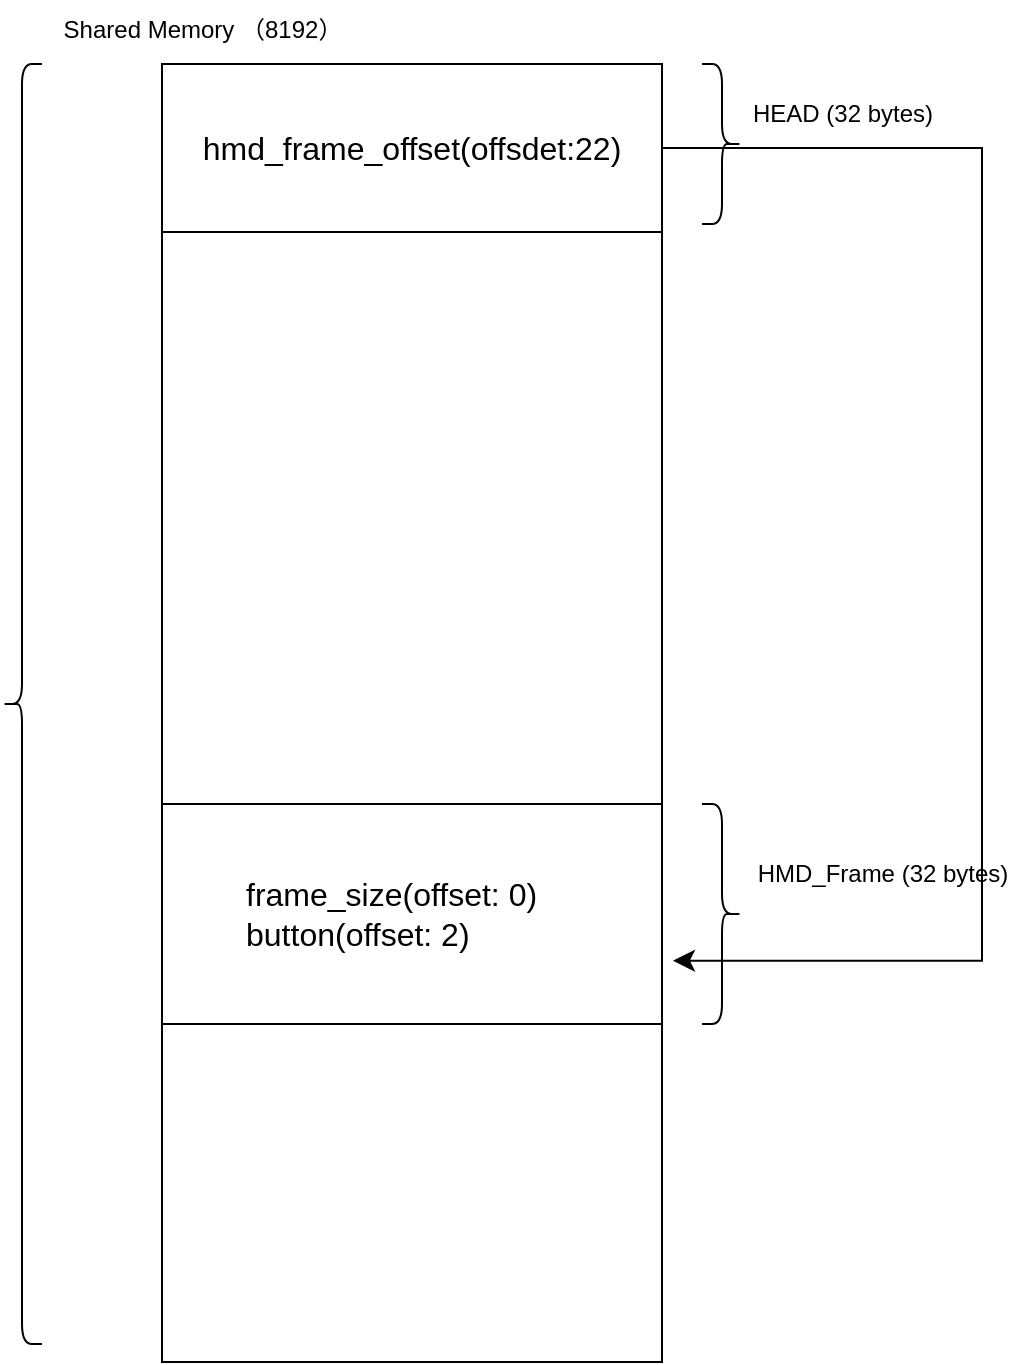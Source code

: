 <mxfile version="24.4.2" type="github">
  <diagram name="第 1 页" id="i2OYkdjfZBM8lf9lLAyP">
    <mxGraphModel dx="1134" dy="734" grid="1" gridSize="10" guides="1" tooltips="1" connect="1" arrows="1" fold="1" page="1" pageScale="1" pageWidth="827" pageHeight="1169" math="0" shadow="0">
      <root>
        <mxCell id="0" />
        <mxCell id="1" parent="0" />
        <mxCell id="r7SN4yKzScu_R8B6zMOP-2" value="" style="shape=table;startSize=0;container=1;collapsible=0;childLayout=tableLayout;fontSize=16;" vertex="1" parent="1">
          <mxGeometry x="120" y="70" width="250" height="649.0" as="geometry" />
        </mxCell>
        <mxCell id="r7SN4yKzScu_R8B6zMOP-3" value="" style="shape=tableRow;horizontal=0;startSize=0;swimlaneHead=0;swimlaneBody=0;strokeColor=inherit;top=0;left=0;bottom=0;right=0;collapsible=0;dropTarget=0;fillColor=none;points=[[0,0.5],[1,0.5]];portConstraint=eastwest;fontSize=16;" vertex="1" parent="r7SN4yKzScu_R8B6zMOP-2">
          <mxGeometry width="250" height="84" as="geometry" />
        </mxCell>
        <mxCell id="r7SN4yKzScu_R8B6zMOP-4" value="hmd_frame_offset(offsdet:22)" style="shape=partialRectangle;html=1;whiteSpace=wrap;connectable=0;strokeColor=inherit;overflow=hidden;fillColor=none;top=0;left=0;bottom=0;right=0;pointerEvents=1;fontSize=16;" vertex="1" parent="r7SN4yKzScu_R8B6zMOP-3">
          <mxGeometry width="250" height="84" as="geometry">
            <mxRectangle width="250" height="84" as="alternateBounds" />
          </mxGeometry>
        </mxCell>
        <mxCell id="r7SN4yKzScu_R8B6zMOP-11" value="" style="shape=tableRow;horizontal=0;startSize=0;swimlaneHead=0;swimlaneBody=0;strokeColor=inherit;top=0;left=0;bottom=0;right=0;collapsible=0;dropTarget=0;fillColor=none;points=[[0,0.5],[1,0.5]];portConstraint=eastwest;fontSize=16;" vertex="1" parent="r7SN4yKzScu_R8B6zMOP-2">
          <mxGeometry y="84" width="250" height="286" as="geometry" />
        </mxCell>
        <mxCell id="r7SN4yKzScu_R8B6zMOP-12" value="" style="shape=partialRectangle;html=1;whiteSpace=wrap;connectable=0;strokeColor=inherit;overflow=hidden;fillColor=none;top=0;left=0;bottom=0;right=0;pointerEvents=1;fontSize=16;" vertex="1" parent="r7SN4yKzScu_R8B6zMOP-11">
          <mxGeometry width="250" height="286" as="geometry">
            <mxRectangle width="250" height="286" as="alternateBounds" />
          </mxGeometry>
        </mxCell>
        <mxCell id="r7SN4yKzScu_R8B6zMOP-57" style="shape=tableRow;horizontal=0;startSize=0;swimlaneHead=0;swimlaneBody=0;strokeColor=inherit;top=0;left=0;bottom=0;right=0;collapsible=0;dropTarget=0;fillColor=none;points=[[0,0.5],[1,0.5]];portConstraint=eastwest;fontSize=16;" vertex="1" parent="r7SN4yKzScu_R8B6zMOP-2">
          <mxGeometry y="370" width="250" height="110" as="geometry" />
        </mxCell>
        <mxCell id="r7SN4yKzScu_R8B6zMOP-58" value="&lt;blockquote style=&quot;margin: 0 0 0 40px; border: none; padding: 0px;&quot;&gt;frame_size(offset: 0)&lt;div&gt;button(offset: 2)&lt;/div&gt;&lt;/blockquote&gt;" style="shape=partialRectangle;html=1;whiteSpace=wrap;connectable=0;strokeColor=inherit;overflow=hidden;fillColor=none;top=0;left=0;bottom=0;right=0;pointerEvents=1;fontSize=16;align=left;" vertex="1" parent="r7SN4yKzScu_R8B6zMOP-57">
          <mxGeometry width="250" height="110" as="geometry">
            <mxRectangle width="250" height="110" as="alternateBounds" />
          </mxGeometry>
        </mxCell>
        <mxCell id="r7SN4yKzScu_R8B6zMOP-59" style="shape=tableRow;horizontal=0;startSize=0;swimlaneHead=0;swimlaneBody=0;strokeColor=inherit;top=0;left=0;bottom=0;right=0;collapsible=0;dropTarget=0;fillColor=none;points=[[0,0.5],[1,0.5]];portConstraint=eastwest;fontSize=16;" vertex="1" parent="r7SN4yKzScu_R8B6zMOP-2">
          <mxGeometry y="480" width="250" height="169" as="geometry" />
        </mxCell>
        <mxCell id="r7SN4yKzScu_R8B6zMOP-60" style="shape=partialRectangle;html=1;whiteSpace=wrap;connectable=0;strokeColor=inherit;overflow=hidden;fillColor=none;top=0;left=0;bottom=0;right=0;pointerEvents=1;fontSize=16;align=left;" vertex="1" parent="r7SN4yKzScu_R8B6zMOP-59">
          <mxGeometry width="250" height="169" as="geometry">
            <mxRectangle width="250" height="169" as="alternateBounds" />
          </mxGeometry>
        </mxCell>
        <mxCell id="r7SN4yKzScu_R8B6zMOP-52" value="" style="edgeStyle=elbowEdgeStyle;elbow=vertical;endArrow=classic;html=1;curved=0;rounded=0;endSize=8;startSize=8;exitX=1;exitY=0.5;exitDx=0;exitDy=0;entryX=1.022;entryY=0.712;entryDx=0;entryDy=0;entryPerimeter=0;" edge="1" parent="r7SN4yKzScu_R8B6zMOP-2" source="r7SN4yKzScu_R8B6zMOP-3" target="r7SN4yKzScu_R8B6zMOP-57">
          <mxGeometry width="50" height="50" relative="1" as="geometry">
            <mxPoint x="310" y="550" as="sourcePoint" />
            <mxPoint x="530" y="440" as="targetPoint" />
            <Array as="points">
              <mxPoint x="410" y="60" />
              <mxPoint x="530" y="430" />
              <mxPoint x="440" y="440" />
            </Array>
          </mxGeometry>
        </mxCell>
        <mxCell id="r7SN4yKzScu_R8B6zMOP-15" value="Shared Memory （8192）" style="text;html=1;align=center;verticalAlign=middle;resizable=0;points=[];autosize=1;strokeColor=none;fillColor=none;" vertex="1" parent="1">
          <mxGeometry x="60" y="38" width="160" height="30" as="geometry" />
        </mxCell>
        <mxCell id="r7SN4yKzScu_R8B6zMOP-16" value="" style="shape=curlyBracket;whiteSpace=wrap;html=1;rounded=1;labelPosition=left;verticalLabelPosition=middle;align=right;verticalAlign=middle;" vertex="1" parent="1">
          <mxGeometry x="40" y="70" width="20" height="640" as="geometry" />
        </mxCell>
        <mxCell id="r7SN4yKzScu_R8B6zMOP-50" value="" style="shape=curlyBracket;whiteSpace=wrap;html=1;rounded=1;flipH=1;labelPosition=right;verticalLabelPosition=middle;align=left;verticalAlign=middle;" vertex="1" parent="1">
          <mxGeometry x="390" y="70" width="20" height="80" as="geometry" />
        </mxCell>
        <mxCell id="r7SN4yKzScu_R8B6zMOP-51" value="HEAD (32 bytes)" style="text;html=1;align=center;verticalAlign=middle;resizable=0;points=[];autosize=1;strokeColor=none;fillColor=none;" vertex="1" parent="1">
          <mxGeometry x="405" y="80" width="110" height="30" as="geometry" />
        </mxCell>
        <mxCell id="r7SN4yKzScu_R8B6zMOP-61" value="" style="shape=curlyBracket;whiteSpace=wrap;html=1;rounded=1;flipH=1;labelPosition=right;verticalLabelPosition=middle;align=left;verticalAlign=middle;" vertex="1" parent="1">
          <mxGeometry x="390" y="440" width="20" height="110" as="geometry" />
        </mxCell>
        <mxCell id="r7SN4yKzScu_R8B6zMOP-62" value="HMD_Frame (32 bytes)" style="text;html=1;align=center;verticalAlign=middle;resizable=0;points=[];autosize=1;strokeColor=none;fillColor=none;" vertex="1" parent="1">
          <mxGeometry x="405" y="460" width="150" height="30" as="geometry" />
        </mxCell>
      </root>
    </mxGraphModel>
  </diagram>
</mxfile>
